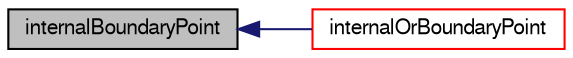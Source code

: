 digraph "internalBoundaryPoint"
{
  bgcolor="transparent";
  edge [fontname="FreeSans",fontsize="10",labelfontname="FreeSans",labelfontsize="10"];
  node [fontname="FreeSans",fontsize="10",shape=record];
  rankdir="LR";
  Node147 [label="internalBoundaryPoint",height=0.2,width=0.4,color="black", fillcolor="grey75", style="filled", fontcolor="black"];
  Node147 -> Node148 [dir="back",color="midnightblue",fontsize="10",style="solid",fontname="FreeSans"];
  Node148 [label="internalOrBoundaryPoint",height=0.2,width=0.4,color="red",URL="$a31474.html#a72f583b78c213918ed94860b4f005a5f",tooltip="Either original internal point or master of pointPair. "];
}
